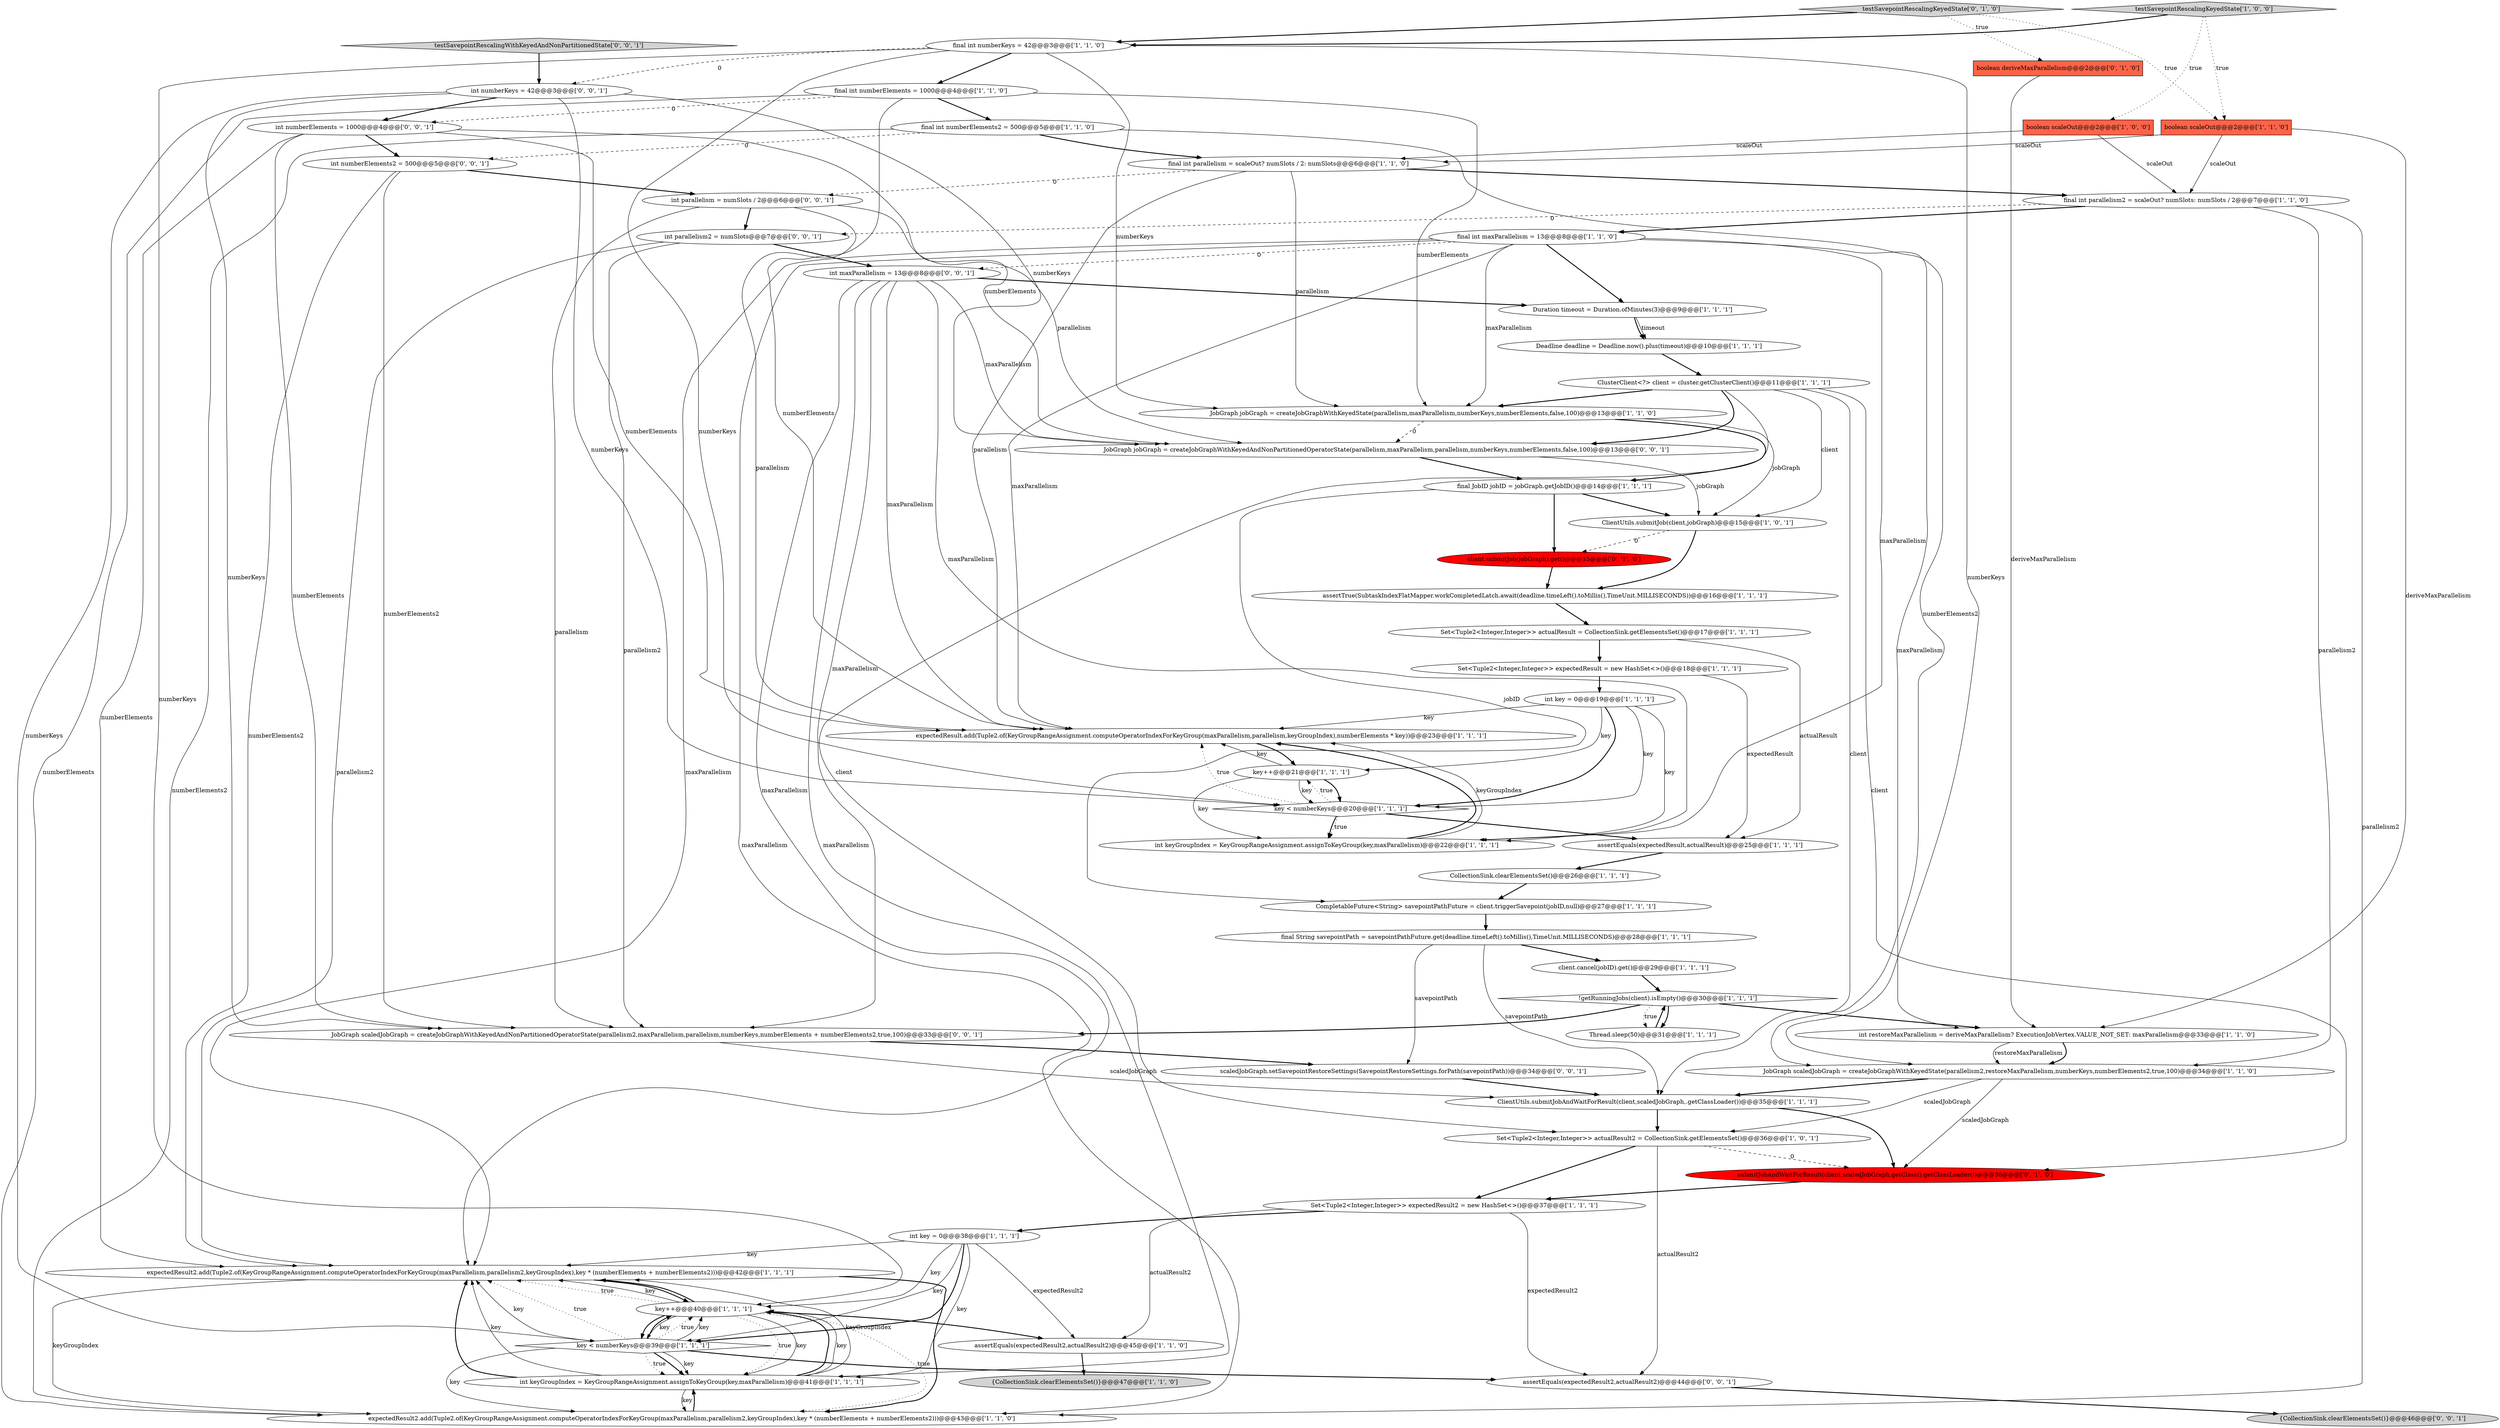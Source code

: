 digraph {
57 [style = filled, label = "JobGraph scaledJobGraph = createJobGraphWithKeyedAndNonPartitionedOperatorState(parallelism2,maxParallelism,parallelism,numberKeys,numberElements + numberElements2,true,100)@@@33@@@['0', '0', '1']", fillcolor = white, shape = ellipse image = "AAA0AAABBB3BBB"];
49 [style = filled, label = "scaledJobGraph.setSavepointRestoreSettings(SavepointRestoreSettings.forPath(savepointPath))@@@34@@@['0', '0', '1']", fillcolor = white, shape = ellipse image = "AAA0AAABBB3BBB"];
4 [style = filled, label = "Set<Tuple2<Integer,Integer>> actualResult2 = CollectionSink.getElementsSet()@@@36@@@['1', '0', '1']", fillcolor = white, shape = ellipse image = "AAA0AAABBB1BBB"];
43 [style = filled, label = "client.submitJob(jobGraph).get()@@@15@@@['0', '1', '0']", fillcolor = red, shape = ellipse image = "AAA1AAABBB2BBB"];
54 [style = filled, label = "testSavepointRescalingWithKeyedAndNonPartitionedState['0', '0', '1']", fillcolor = lightgray, shape = diamond image = "AAA0AAABBB3BBB"];
3 [style = filled, label = "expectedResult.add(Tuple2.of(KeyGroupRangeAssignment.computeOperatorIndexForKeyGroup(maxParallelism,parallelism,keyGroupIndex),numberElements * key))@@@23@@@['1', '1', '1']", fillcolor = white, shape = ellipse image = "AAA0AAABBB1BBB"];
33 [style = filled, label = "assertEquals(expectedResult2,actualResult2)@@@45@@@['1', '1', '0']", fillcolor = white, shape = ellipse image = "AAA0AAABBB1BBB"];
34 [style = filled, label = "ClusterClient<?> client = cluster.getClusterClient()@@@11@@@['1', '1', '1']", fillcolor = white, shape = ellipse image = "AAA0AAABBB1BBB"];
0 [style = filled, label = "Set<Tuple2<Integer,Integer>> actualResult = CollectionSink.getElementsSet()@@@17@@@['1', '1', '1']", fillcolor = white, shape = ellipse image = "AAA0AAABBB1BBB"];
10 [style = filled, label = "Set<Tuple2<Integer,Integer>> expectedResult2 = new HashSet<>()@@@37@@@['1', '1', '1']", fillcolor = white, shape = ellipse image = "AAA0AAABBB1BBB"];
30 [style = filled, label = "boolean scaleOut@@@2@@@['1', '1', '0']", fillcolor = tomato, shape = box image = "AAA0AAABBB1BBB"];
58 [style = filled, label = "int numberElements2 = 500@@@5@@@['0', '0', '1']", fillcolor = white, shape = ellipse image = "AAA0AAABBB3BBB"];
5 [style = filled, label = "ClientUtils.submitJobAndWaitForResult(client,scaledJobGraph,.getClassLoader())@@@35@@@['1', '1', '1']", fillcolor = white, shape = ellipse image = "AAA0AAABBB1BBB"];
35 [style = filled, label = "Thread.sleep(50)@@@31@@@['1', '1', '1']", fillcolor = white, shape = ellipse image = "AAA0AAABBB1BBB"];
40 [style = filled, label = "CompletableFuture<String> savepointPathFuture = client.triggerSavepoint(jobID,null)@@@27@@@['1', '1', '1']", fillcolor = white, shape = ellipse image = "AAA0AAABBB1BBB"];
48 [style = filled, label = "{CollectionSink.clearElementsSet()}@@@46@@@['0', '0', '1']", fillcolor = lightgray, shape = ellipse image = "AAA0AAABBB3BBB"];
37 [style = filled, label = "assertTrue(SubtaskIndexFlatMapper.workCompletedLatch.await(deadline.timeLeft().toMillis(),TimeUnit.MILLISECONDS))@@@16@@@['1', '1', '1']", fillcolor = white, shape = ellipse image = "AAA0AAABBB1BBB"];
47 [style = filled, label = "assertEquals(expectedResult2,actualResult2)@@@44@@@['0', '0', '1']", fillcolor = white, shape = ellipse image = "AAA0AAABBB3BBB"];
25 [style = filled, label = "JobGraph scaledJobGraph = createJobGraphWithKeyedState(parallelism2,restoreMaxParallelism,numberKeys,numberElements2,true,100)@@@34@@@['1', '1', '0']", fillcolor = white, shape = ellipse image = "AAA0AAABBB1BBB"];
46 [style = filled, label = "testSavepointRescalingKeyedState['0', '1', '0']", fillcolor = lightgray, shape = diamond image = "AAA0AAABBB2BBB"];
14 [style = filled, label = "int key = 0@@@19@@@['1', '1', '1']", fillcolor = white, shape = ellipse image = "AAA0AAABBB1BBB"];
29 [style = filled, label = "{CollectionSink.clearElementsSet()}@@@47@@@['1', '1', '0']", fillcolor = lightgray, shape = ellipse image = "AAA0AAABBB1BBB"];
6 [style = filled, label = "Deadline deadline = Deadline.now().plus(timeout)@@@10@@@['1', '1', '1']", fillcolor = white, shape = ellipse image = "AAA0AAABBB1BBB"];
31 [style = filled, label = "int keyGroupIndex = KeyGroupRangeAssignment.assignToKeyGroup(key,maxParallelism)@@@22@@@['1', '1', '1']", fillcolor = white, shape = ellipse image = "AAA0AAABBB1BBB"];
17 [style = filled, label = "assertEquals(expectedResult,actualResult)@@@25@@@['1', '1', '1']", fillcolor = white, shape = ellipse image = "AAA0AAABBB1BBB"];
52 [style = filled, label = "JobGraph jobGraph = createJobGraphWithKeyedAndNonPartitionedOperatorState(parallelism,maxParallelism,parallelism,numberKeys,numberElements,false,100)@@@13@@@['0', '0', '1']", fillcolor = white, shape = ellipse image = "AAA0AAABBB3BBB"];
32 [style = filled, label = "final JobID jobID = jobGraph.getJobID()@@@14@@@['1', '1', '1']", fillcolor = white, shape = ellipse image = "AAA0AAABBB1BBB"];
8 [style = filled, label = "final int parallelism = scaleOut? numSlots / 2: numSlots@@@6@@@['1', '1', '0']", fillcolor = white, shape = ellipse image = "AAA0AAABBB1BBB"];
39 [style = filled, label = "expectedResult2.add(Tuple2.of(KeyGroupRangeAssignment.computeOperatorIndexForKeyGroup(maxParallelism,parallelism2,keyGroupIndex),key * (numberElements + numberElements2)))@@@42@@@['1', '1', '1']", fillcolor = white, shape = ellipse image = "AAA0AAABBB1BBB"];
18 [style = filled, label = "final int parallelism2 = scaleOut? numSlots: numSlots / 2@@@7@@@['1', '1', '0']", fillcolor = white, shape = ellipse image = "AAA0AAABBB1BBB"];
13 [style = filled, label = "final int numberElements2 = 500@@@5@@@['1', '1', '0']", fillcolor = white, shape = ellipse image = "AAA0AAABBB1BBB"];
41 [style = filled, label = "final int maxParallelism = 13@@@8@@@['1', '1', '0']", fillcolor = white, shape = ellipse image = "AAA0AAABBB1BBB"];
36 [style = filled, label = "Set<Tuple2<Integer,Integer>> expectedResult = new HashSet<>()@@@18@@@['1', '1', '1']", fillcolor = white, shape = ellipse image = "AAA0AAABBB1BBB"];
1 [style = filled, label = "key++@@@21@@@['1', '1', '1']", fillcolor = white, shape = ellipse image = "AAA0AAABBB1BBB"];
21 [style = filled, label = "key++@@@40@@@['1', '1', '1']", fillcolor = white, shape = ellipse image = "AAA0AAABBB1BBB"];
7 [style = filled, label = "client.cancel(jobID).get()@@@29@@@['1', '1', '1']", fillcolor = white, shape = ellipse image = "AAA0AAABBB1BBB"];
45 [style = filled, label = "submitJobAndWaitForResult(client,scaledJobGraph,getClass().getClassLoader())@@@36@@@['0', '1', '0']", fillcolor = red, shape = ellipse image = "AAA1AAABBB2BBB"];
12 [style = filled, label = "final int numberElements = 1000@@@4@@@['1', '1', '0']", fillcolor = white, shape = ellipse image = "AAA0AAABBB1BBB"];
23 [style = filled, label = "int restoreMaxParallelism = deriveMaxParallelism? ExecutionJobVertex.VALUE_NOT_SET: maxParallelism@@@33@@@['1', '1', '0']", fillcolor = white, shape = ellipse image = "AAA0AAABBB1BBB"];
42 [style = filled, label = "key < numberKeys@@@20@@@['1', '1', '1']", fillcolor = white, shape = diamond image = "AAA0AAABBB1BBB"];
20 [style = filled, label = "final String savepointPath = savepointPathFuture.get(deadline.timeLeft().toMillis(),TimeUnit.MILLISECONDS)@@@28@@@['1', '1', '1']", fillcolor = white, shape = ellipse image = "AAA0AAABBB1BBB"];
38 [style = filled, label = "!getRunningJobs(client).isEmpty()@@@30@@@['1', '1', '1']", fillcolor = white, shape = diamond image = "AAA0AAABBB1BBB"];
11 [style = filled, label = "Duration timeout = Duration.ofMinutes(3)@@@9@@@['1', '1', '1']", fillcolor = white, shape = ellipse image = "AAA0AAABBB1BBB"];
24 [style = filled, label = "final int numberKeys = 42@@@3@@@['1', '1', '0']", fillcolor = white, shape = ellipse image = "AAA0AAABBB1BBB"];
2 [style = filled, label = "JobGraph jobGraph = createJobGraphWithKeyedState(parallelism,maxParallelism,numberKeys,numberElements,false,100)@@@13@@@['1', '1', '0']", fillcolor = white, shape = ellipse image = "AAA0AAABBB1BBB"];
50 [style = filled, label = "int maxParallelism = 13@@@8@@@['0', '0', '1']", fillcolor = white, shape = ellipse image = "AAA0AAABBB3BBB"];
28 [style = filled, label = "expectedResult2.add(Tuple2.of(KeyGroupRangeAssignment.computeOperatorIndexForKeyGroup(maxParallelism,parallelism2,keyGroupIndex),key * (numberElements + numberElements2)))@@@43@@@['1', '1', '0']", fillcolor = white, shape = ellipse image = "AAA0AAABBB1BBB"];
53 [style = filled, label = "int numberElements = 1000@@@4@@@['0', '0', '1']", fillcolor = white, shape = ellipse image = "AAA0AAABBB3BBB"];
56 [style = filled, label = "int parallelism2 = numSlots@@@7@@@['0', '0', '1']", fillcolor = white, shape = ellipse image = "AAA0AAABBB3BBB"];
27 [style = filled, label = "int key = 0@@@38@@@['1', '1', '1']", fillcolor = white, shape = ellipse image = "AAA0AAABBB1BBB"];
19 [style = filled, label = "ClientUtils.submitJob(client,jobGraph)@@@15@@@['1', '0', '1']", fillcolor = white, shape = ellipse image = "AAA0AAABBB1BBB"];
9 [style = filled, label = "int keyGroupIndex = KeyGroupRangeAssignment.assignToKeyGroup(key,maxParallelism)@@@41@@@['1', '1', '1']", fillcolor = white, shape = ellipse image = "AAA0AAABBB1BBB"];
55 [style = filled, label = "int numberKeys = 42@@@3@@@['0', '0', '1']", fillcolor = white, shape = ellipse image = "AAA0AAABBB3BBB"];
44 [style = filled, label = "boolean deriveMaxParallelism@@@2@@@['0', '1', '0']", fillcolor = tomato, shape = box image = "AAA0AAABBB2BBB"];
51 [style = filled, label = "int parallelism = numSlots / 2@@@6@@@['0', '0', '1']", fillcolor = white, shape = ellipse image = "AAA0AAABBB3BBB"];
16 [style = filled, label = "CollectionSink.clearElementsSet()@@@26@@@['1', '1', '1']", fillcolor = white, shape = ellipse image = "AAA0AAABBB1BBB"];
15 [style = filled, label = "key < numberKeys@@@39@@@['1', '1', '1']", fillcolor = white, shape = diamond image = "AAA0AAABBB1BBB"];
26 [style = filled, label = "boolean scaleOut@@@2@@@['1', '0', '0']", fillcolor = tomato, shape = box image = "AAA0AAABBB1BBB"];
22 [style = filled, label = "testSavepointRescalingKeyedState['1', '0', '0']", fillcolor = lightgray, shape = diamond image = "AAA0AAABBB1BBB"];
54->55 [style = bold, label=""];
37->0 [style = bold, label=""];
15->21 [style = bold, label=""];
25->45 [style = solid, label="scaledJobGraph"];
21->15 [style = bold, label=""];
53->58 [style = bold, label=""];
28->9 [style = bold, label=""];
15->9 [style = solid, label="key"];
20->49 [style = solid, label="savepointPath"];
5->45 [style = bold, label=""];
12->3 [style = solid, label="numberElements"];
41->11 [style = bold, label=""];
40->20 [style = bold, label=""];
50->39 [style = solid, label="maxParallelism"];
15->21 [style = dotted, label="true"];
14->31 [style = solid, label="key"];
27->15 [style = bold, label=""];
15->9 [style = dotted, label="true"];
13->58 [style = dashed, label="0"];
27->39 [style = solid, label="key"];
24->25 [style = solid, label="numberKeys"];
30->18 [style = solid, label="scaleOut"];
27->21 [style = solid, label="key"];
34->2 [style = bold, label=""];
8->51 [style = dashed, label="0"];
55->15 [style = solid, label="numberKeys"];
26->8 [style = solid, label="scaleOut"];
21->39 [style = dotted, label="true"];
9->21 [style = bold, label=""];
50->52 [style = solid, label="maxParallelism"];
9->39 [style = solid, label="keyGroupIndex"];
2->32 [style = bold, label=""];
41->28 [style = solid, label="maxParallelism"];
35->38 [style = bold, label=""];
21->39 [style = solid, label="key"];
55->57 [style = solid, label="numberKeys"];
56->39 [style = solid, label="parallelism2"];
17->16 [style = bold, label=""];
45->10 [style = bold, label=""];
46->30 [style = dotted, label="true"];
39->28 [style = solid, label="keyGroupIndex"];
0->17 [style = solid, label="actualResult"];
42->3 [style = dotted, label="true"];
23->25 [style = bold, label=""];
2->19 [style = solid, label="jobGraph"];
25->4 [style = solid, label="scaledJobGraph"];
16->40 [style = bold, label=""];
15->39 [style = solid, label="key"];
9->39 [style = bold, label=""];
47->48 [style = bold, label=""];
26->18 [style = solid, label="scaleOut"];
15->21 [style = solid, label="key"];
8->18 [style = bold, label=""];
18->28 [style = solid, label="parallelism2"];
46->24 [style = bold, label=""];
52->19 [style = solid, label="jobGraph"];
34->52 [style = bold, label=""];
53->39 [style = solid, label="numberElements"];
18->25 [style = solid, label="parallelism2"];
1->42 [style = bold, label=""];
42->31 [style = bold, label=""];
32->40 [style = solid, label="jobID"];
24->55 [style = dashed, label="0"];
10->33 [style = solid, label="actualResult2"];
36->14 [style = bold, label=""];
21->28 [style = dotted, label="true"];
0->36 [style = bold, label=""];
14->42 [style = solid, label="key"];
19->37 [style = bold, label=""];
38->57 [style = bold, label=""];
33->29 [style = bold, label=""];
53->3 [style = solid, label="numberElements"];
51->57 [style = solid, label="parallelism"];
21->9 [style = dotted, label="true"];
34->5 [style = solid, label="client"];
58->51 [style = bold, label=""];
15->9 [style = bold, label=""];
24->2 [style = solid, label="numberKeys"];
56->50 [style = bold, label=""];
14->1 [style = solid, label="key"];
51->3 [style = solid, label="parallelism"];
41->31 [style = solid, label="maxParallelism"];
18->41 [style = bold, label=""];
31->3 [style = bold, label=""];
20->7 [style = bold, label=""];
38->35 [style = bold, label=""];
49->5 [style = bold, label=""];
15->47 [style = bold, label=""];
24->42 [style = solid, label="numberKeys"];
10->47 [style = solid, label="expectedResult2"];
44->23 [style = solid, label="deriveMaxParallelism"];
4->10 [style = bold, label=""];
41->39 [style = solid, label="maxParallelism"];
24->12 [style = bold, label=""];
1->31 [style = solid, label="key"];
23->25 [style = solid, label="restoreMaxParallelism"];
41->2 [style = solid, label="maxParallelism"];
6->34 [style = bold, label=""];
3->1 [style = bold, label=""];
34->19 [style = solid, label="client"];
57->5 [style = solid, label="scaledJobGraph"];
36->17 [style = solid, label="expectedResult"];
14->42 [style = bold, label=""];
15->28 [style = solid, label="key"];
12->2 [style = solid, label="numberElements"];
55->52 [style = solid, label="numberKeys"];
8->3 [style = solid, label="parallelism"];
32->19 [style = bold, label=""];
51->52 [style = solid, label="parallelism"];
30->23 [style = solid, label="deriveMaxParallelism"];
12->53 [style = dashed, label="0"];
4->45 [style = dashed, label="0"];
55->42 [style = solid, label="numberKeys"];
12->13 [style = bold, label=""];
39->21 [style = bold, label=""];
42->1 [style = dotted, label="true"];
21->39 [style = bold, label=""];
9->39 [style = solid, label="key"];
22->26 [style = dotted, label="true"];
5->4 [style = bold, label=""];
24->21 [style = solid, label="numberKeys"];
25->5 [style = bold, label=""];
20->5 [style = solid, label="savepointPath"];
27->33 [style = solid, label="expectedResult2"];
34->45 [style = solid, label="client"];
58->39 [style = solid, label="numberElements2"];
50->57 [style = solid, label="maxParallelism"];
4->47 [style = solid, label="actualResult2"];
41->50 [style = dashed, label="0"];
41->3 [style = solid, label="maxParallelism"];
9->21 [style = solid, label="key"];
18->56 [style = dashed, label="0"];
12->28 [style = solid, label="numberElements"];
56->57 [style = solid, label="parallelism2"];
50->3 [style = solid, label="maxParallelism"];
53->52 [style = solid, label="numberElements"];
21->9 [style = solid, label="key"];
15->39 [style = dotted, label="true"];
10->27 [style = bold, label=""];
21->15 [style = solid, label="key"];
21->33 [style = bold, label=""];
9->28 [style = solid, label="key"];
11->6 [style = bold, label=""];
42->17 [style = bold, label=""];
27->9 [style = solid, label="key"];
53->57 [style = solid, label="numberElements"];
38->23 [style = bold, label=""];
27->15 [style = solid, label="key"];
51->56 [style = bold, label=""];
42->31 [style = dotted, label="true"];
46->44 [style = dotted, label="true"];
43->37 [style = bold, label=""];
2->52 [style = dashed, label="0"];
32->43 [style = bold, label=""];
13->25 [style = solid, label="numberElements2"];
11->6 [style = solid, label="timeout"];
39->28 [style = bold, label=""];
30->8 [style = solid, label="scaleOut"];
34->4 [style = solid, label="client"];
7->38 [style = bold, label=""];
50->9 [style = solid, label="maxParallelism"];
14->3 [style = solid, label="key"];
58->57 [style = solid, label="numberElements2"];
50->11 [style = bold, label=""];
52->32 [style = bold, label=""];
38->35 [style = dotted, label="true"];
19->43 [style = dashed, label="0"];
50->31 [style = solid, label="maxParallelism"];
55->53 [style = bold, label=""];
1->3 [style = solid, label="key"];
41->23 [style = solid, label="maxParallelism"];
57->49 [style = bold, label=""];
31->3 [style = solid, label="keyGroupIndex"];
22->24 [style = bold, label=""];
13->8 [style = bold, label=""];
22->30 [style = dotted, label="true"];
8->2 [style = solid, label="parallelism"];
1->42 [style = solid, label="key"];
13->28 [style = solid, label="numberElements2"];
}
